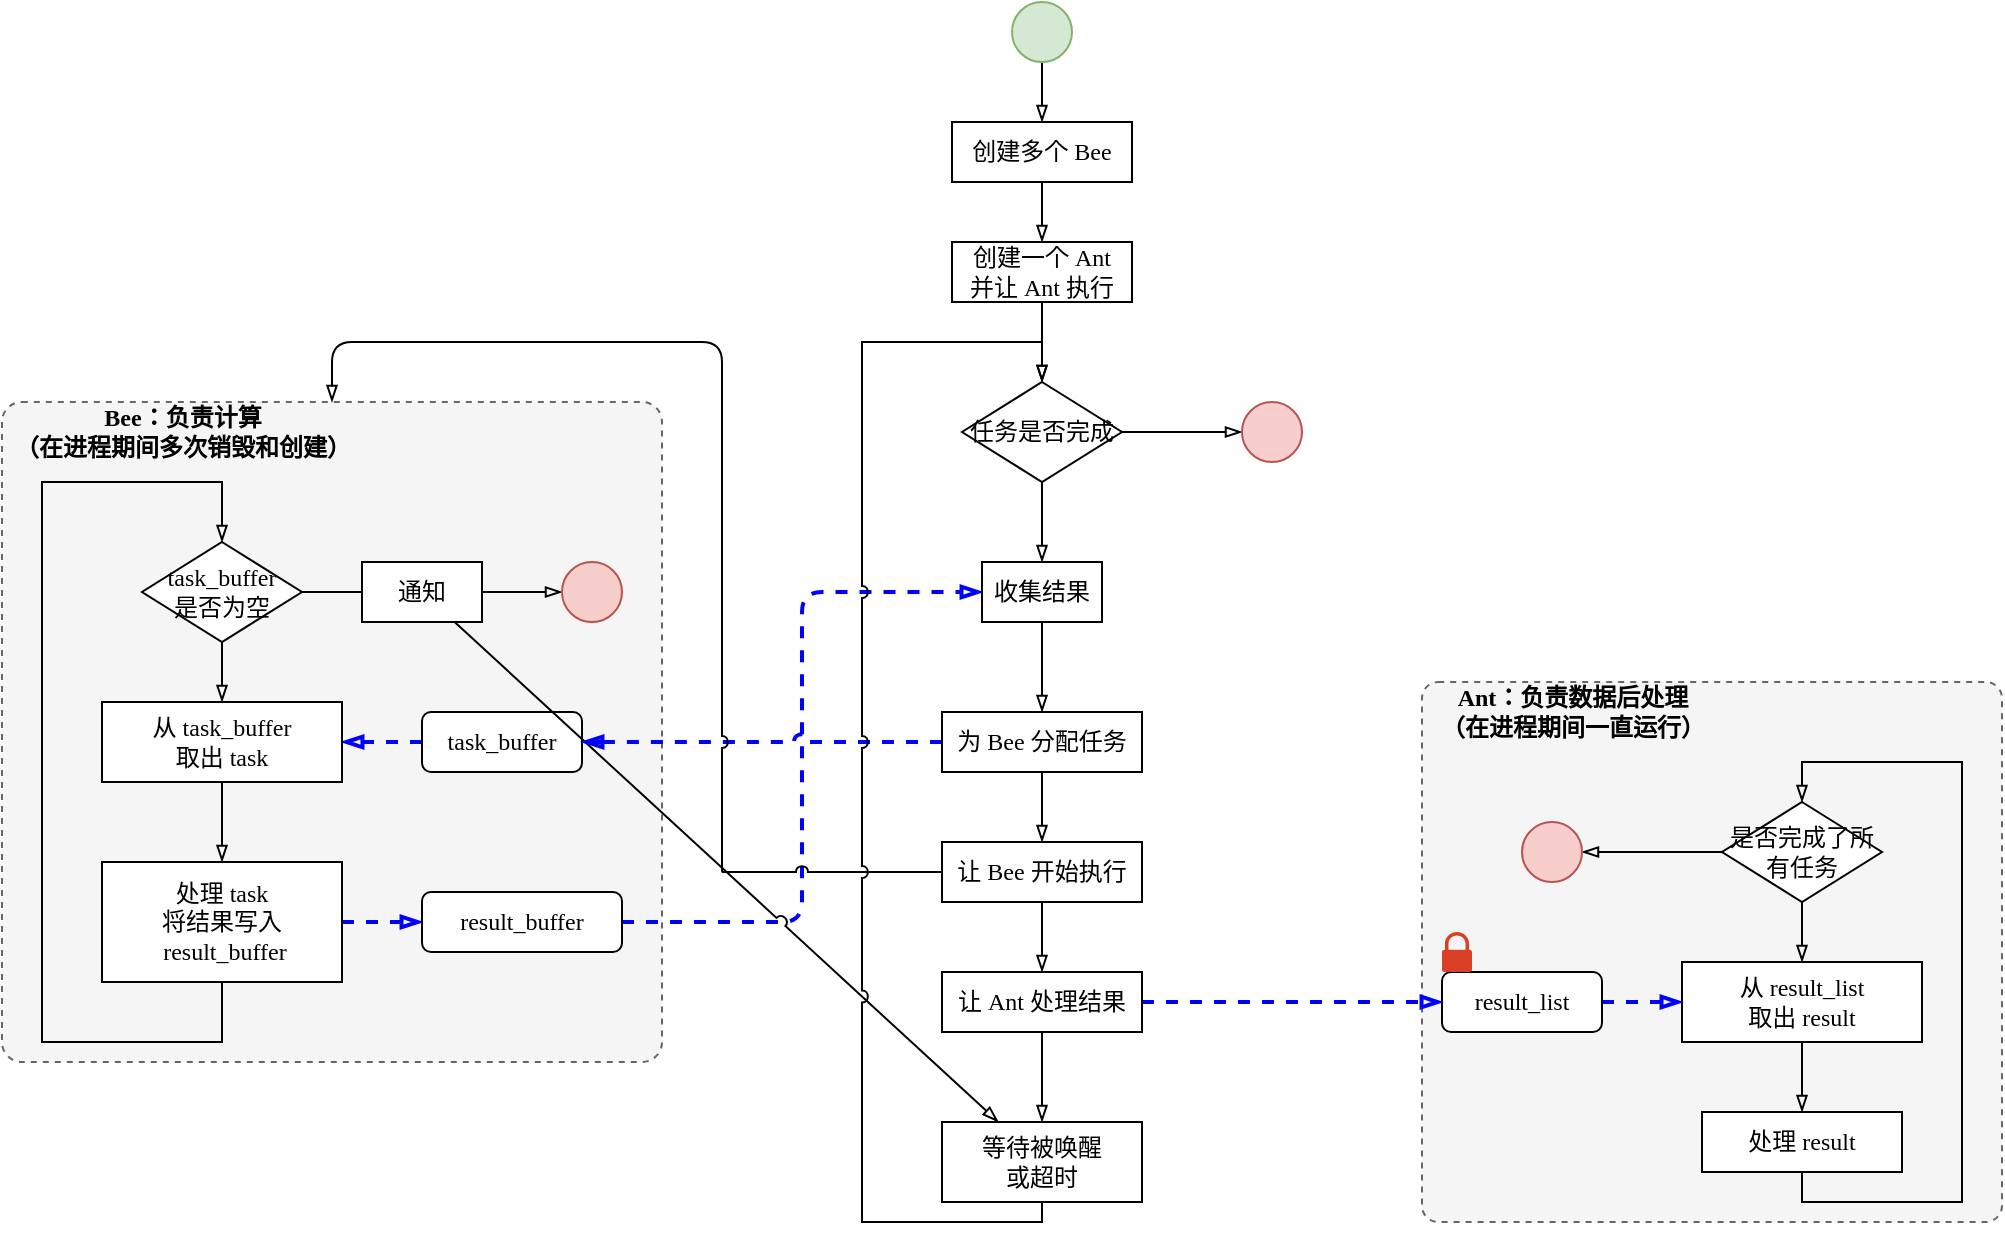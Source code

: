 <mxfile version="14.6.13" type="device"><diagram id="LY2zdYaZoBTxeYhMbpS_" name="第 1 页"><mxGraphModel dx="1236" dy="886" grid="0" gridSize="10" guides="1" tooltips="1" connect="1" arrows="1" fold="1" page="1" pageScale="1" pageWidth="1169" pageHeight="827" math="0" shadow="0"><root><mxCell id="0"/><mxCell id="1" parent="0"/><mxCell id="fw1WC7mZbGSoeRZPtio3-28" value="" style="rounded=1;whiteSpace=wrap;html=1;fontFamily=Consolas;dashed=1;arcSize=3;fillColor=#f5f5f5;strokeColor=#666666;fontColor=#333333;" vertex="1" parent="1"><mxGeometry x="795" y="449" width="290" height="270" as="geometry"/></mxCell><mxCell id="fw1WC7mZbGSoeRZPtio3-15" value="" style="rounded=1;whiteSpace=wrap;html=1;fontFamily=Consolas;dashed=1;arcSize=3;fillColor=#f5f5f5;strokeColor=#666666;fontColor=#333333;" vertex="1" parent="1"><mxGeometry x="85" y="309" width="330" height="330" as="geometry"/></mxCell><mxCell id="fw1WC7mZbGSoeRZPtio3-5" style="edgeStyle=orthogonalEdgeStyle;rounded=0;orthogonalLoop=1;jettySize=auto;html=1;fontFamily=Consolas;endArrow=blockThin;endFill=0;startArrow=none;" edge="1" parent="1" source="fw1WC7mZbGSoeRZPtio3-31" target="fw1WC7mZbGSoeRZPtio3-4"><mxGeometry relative="1" as="geometry"/></mxCell><mxCell id="fw1WC7mZbGSoeRZPtio3-8" style="edgeStyle=orthogonalEdgeStyle;rounded=0;orthogonalLoop=1;jettySize=auto;html=1;fontFamily=Consolas;endArrow=blockThin;endFill=0;" edge="1" parent="1" source="fw1WC7mZbGSoeRZPtio3-1" target="fw1WC7mZbGSoeRZPtio3-6"><mxGeometry relative="1" as="geometry"/></mxCell><mxCell id="fw1WC7mZbGSoeRZPtio3-1" value="task_buffer&lt;br&gt;是否为空" style="rhombus;whiteSpace=wrap;html=1;fontFamily=Consolas;" vertex="1" parent="1"><mxGeometry x="155" y="379" width="80" height="50" as="geometry"/></mxCell><mxCell id="fw1WC7mZbGSoeRZPtio3-2" value="&lt;b&gt;Bee：负责计算&lt;br&gt;（在进程期间多次销毁和创建）&lt;/b&gt;" style="text;html=1;align=center;verticalAlign=middle;resizable=0;points=[];autosize=1;strokeColor=none;fontFamily=Consolas;" vertex="1" parent="1"><mxGeometry x="85" y="309" width="180" height="30" as="geometry"/></mxCell><mxCell id="fw1WC7mZbGSoeRZPtio3-7" style="edgeStyle=orthogonalEdgeStyle;rounded=0;orthogonalLoop=1;jettySize=auto;html=1;fontFamily=Consolas;dashed=1;endArrow=blockThin;endFill=0;strokeColor=#0000FF;strokeWidth=2;" edge="1" parent="1" source="fw1WC7mZbGSoeRZPtio3-3" target="fw1WC7mZbGSoeRZPtio3-6"><mxGeometry relative="1" as="geometry"/></mxCell><mxCell id="fw1WC7mZbGSoeRZPtio3-3" value="task_buffer" style="rounded=1;whiteSpace=wrap;html=1;fontFamily=Consolas;" vertex="1" parent="1"><mxGeometry x="295" y="464" width="80" height="30" as="geometry"/></mxCell><mxCell id="fw1WC7mZbGSoeRZPtio3-4" value="" style="ellipse;whiteSpace=wrap;html=1;aspect=fixed;fontFamily=Consolas;fillColor=#f8cecc;strokeColor=#b85450;" vertex="1" parent="1"><mxGeometry x="365" y="389" width="30" height="30" as="geometry"/></mxCell><mxCell id="fw1WC7mZbGSoeRZPtio3-10" value="" style="edgeStyle=orthogonalEdgeStyle;rounded=0;orthogonalLoop=1;jettySize=auto;html=1;fontFamily=Consolas;endArrow=blockThin;endFill=0;" edge="1" parent="1" source="fw1WC7mZbGSoeRZPtio3-6" target="fw1WC7mZbGSoeRZPtio3-9"><mxGeometry relative="1" as="geometry"/></mxCell><mxCell id="fw1WC7mZbGSoeRZPtio3-6" value="从 task_buffer&lt;br&gt;取出 task" style="rounded=0;whiteSpace=wrap;html=1;fontFamily=Consolas;" vertex="1" parent="1"><mxGeometry x="135" y="459" width="120" height="40" as="geometry"/></mxCell><mxCell id="fw1WC7mZbGSoeRZPtio3-12" style="edgeStyle=orthogonalEdgeStyle;rounded=0;orthogonalLoop=1;jettySize=auto;html=1;dashed=1;fontFamily=Consolas;endArrow=blockThin;endFill=0;strokeColor=#0000FF;strokeWidth=2;" edge="1" parent="1" source="fw1WC7mZbGSoeRZPtio3-9" target="fw1WC7mZbGSoeRZPtio3-11"><mxGeometry relative="1" as="geometry"/></mxCell><mxCell id="fw1WC7mZbGSoeRZPtio3-13" style="edgeStyle=orthogonalEdgeStyle;rounded=0;orthogonalLoop=1;jettySize=auto;html=1;entryX=0.5;entryY=0;entryDx=0;entryDy=0;fontFamily=Consolas;endArrow=blockThin;endFill=0;exitX=0.5;exitY=1;exitDx=0;exitDy=0;" edge="1" parent="1" source="fw1WC7mZbGSoeRZPtio3-9" target="fw1WC7mZbGSoeRZPtio3-1"><mxGeometry relative="1" as="geometry"><Array as="points"><mxPoint x="195" y="629"/><mxPoint x="105" y="629"/><mxPoint x="105" y="349"/><mxPoint x="195" y="349"/></Array></mxGeometry></mxCell><mxCell id="fw1WC7mZbGSoeRZPtio3-9" value="处理 task&lt;br&gt;将结果写入&lt;br&gt;&amp;nbsp;result_buffer" style="rounded=0;whiteSpace=wrap;html=1;fontFamily=Consolas;" vertex="1" parent="1"><mxGeometry x="135" y="539" width="120" height="60" as="geometry"/></mxCell><mxCell id="fw1WC7mZbGSoeRZPtio3-37" style="edgeStyle=orthogonalEdgeStyle;rounded=1;orthogonalLoop=1;jettySize=auto;html=1;entryX=0;entryY=0.5;entryDx=0;entryDy=0;fontFamily=Consolas;endArrow=blockThin;endFill=0;dashed=1;jumpStyle=arc;strokeColor=#0000FF;strokeWidth=2;" edge="1" parent="1" source="fw1WC7mZbGSoeRZPtio3-11" target="fw1WC7mZbGSoeRZPtio3-36"><mxGeometry relative="1" as="geometry"/></mxCell><mxCell id="fw1WC7mZbGSoeRZPtio3-11" value="result_buffer" style="rounded=1;whiteSpace=wrap;html=1;fontFamily=Consolas;" vertex="1" parent="1"><mxGeometry x="295" y="554" width="100" height="30" as="geometry"/></mxCell><mxCell id="fw1WC7mZbGSoeRZPtio3-19" style="edgeStyle=orthogonalEdgeStyle;rounded=0;orthogonalLoop=1;jettySize=auto;html=1;fontFamily=Consolas;endArrow=blockThin;endFill=0;" edge="1" parent="1" source="fw1WC7mZbGSoeRZPtio3-16" target="fw1WC7mZbGSoeRZPtio3-18"><mxGeometry relative="1" as="geometry"/></mxCell><mxCell id="fw1WC7mZbGSoeRZPtio3-21" style="edgeStyle=orthogonalEdgeStyle;rounded=0;orthogonalLoop=1;jettySize=auto;html=1;exitX=0.5;exitY=1;exitDx=0;exitDy=0;entryX=0.5;entryY=0;entryDx=0;entryDy=0;fontFamily=Consolas;endArrow=blockThin;endFill=0;" edge="1" parent="1" source="fw1WC7mZbGSoeRZPtio3-16" target="fw1WC7mZbGSoeRZPtio3-20"><mxGeometry relative="1" as="geometry"/></mxCell><mxCell id="fw1WC7mZbGSoeRZPtio3-16" value="是否完成了所有任务" style="rhombus;whiteSpace=wrap;html=1;fontFamily=Consolas;" vertex="1" parent="1"><mxGeometry x="945" y="509" width="80" height="50" as="geometry"/></mxCell><mxCell id="fw1WC7mZbGSoeRZPtio3-18" value="" style="ellipse;whiteSpace=wrap;html=1;aspect=fixed;fontFamily=Consolas;fillColor=#f8cecc;strokeColor=#b85450;" vertex="1" parent="1"><mxGeometry x="845" y="519" width="30" height="30" as="geometry"/></mxCell><mxCell id="fw1WC7mZbGSoeRZPtio3-26" style="edgeStyle=orthogonalEdgeStyle;rounded=0;orthogonalLoop=1;jettySize=auto;html=1;fontFamily=Consolas;endArrow=blockThin;endFill=0;" edge="1" parent="1" source="fw1WC7mZbGSoeRZPtio3-20" target="fw1WC7mZbGSoeRZPtio3-25"><mxGeometry relative="1" as="geometry"/></mxCell><mxCell id="fw1WC7mZbGSoeRZPtio3-20" value="从 result_list&lt;br&gt;取出 result" style="rounded=0;whiteSpace=wrap;html=1;fontFamily=Consolas;" vertex="1" parent="1"><mxGeometry x="925" y="589" width="120" height="40" as="geometry"/></mxCell><mxCell id="fw1WC7mZbGSoeRZPtio3-23" style="edgeStyle=orthogonalEdgeStyle;rounded=0;orthogonalLoop=1;jettySize=auto;html=1;entryX=0;entryY=0.5;entryDx=0;entryDy=0;fontFamily=Consolas;endArrow=blockThin;endFill=0;dashed=1;strokeColor=#0000FF;strokeWidth=2;" edge="1" parent="1" source="fw1WC7mZbGSoeRZPtio3-22" target="fw1WC7mZbGSoeRZPtio3-20"><mxGeometry relative="1" as="geometry"/></mxCell><mxCell id="fw1WC7mZbGSoeRZPtio3-22" value="result_list" style="rounded=1;whiteSpace=wrap;html=1;fontFamily=Consolas;" vertex="1" parent="1"><mxGeometry x="805" y="594" width="80" height="30" as="geometry"/></mxCell><mxCell id="fw1WC7mZbGSoeRZPtio3-27" style="edgeStyle=orthogonalEdgeStyle;rounded=0;orthogonalLoop=1;jettySize=auto;html=1;entryX=0.5;entryY=0;entryDx=0;entryDy=0;fontFamily=Consolas;endArrow=blockThin;endFill=0;exitX=0.5;exitY=1;exitDx=0;exitDy=0;" edge="1" parent="1" source="fw1WC7mZbGSoeRZPtio3-25" target="fw1WC7mZbGSoeRZPtio3-16"><mxGeometry relative="1" as="geometry"><Array as="points"><mxPoint x="985" y="709"/><mxPoint x="1065" y="709"/><mxPoint x="1065" y="489"/><mxPoint x="985" y="489"/></Array></mxGeometry></mxCell><mxCell id="fw1WC7mZbGSoeRZPtio3-25" value="处理 result" style="rounded=0;whiteSpace=wrap;html=1;fontFamily=Consolas;" vertex="1" parent="1"><mxGeometry x="935" y="664" width="100" height="30" as="geometry"/></mxCell><mxCell id="fw1WC7mZbGSoeRZPtio3-29" value="&lt;b&gt;Ant：负责数据后处理&lt;br&gt;（在进程期间一直运行）&lt;/b&gt;" style="text;html=1;align=center;verticalAlign=middle;resizable=0;points=[];autosize=1;strokeColor=none;fontFamily=Consolas;" vertex="1" parent="1"><mxGeometry x="795" y="449" width="150" height="30" as="geometry"/></mxCell><mxCell id="fw1WC7mZbGSoeRZPtio3-30" value="" style="pointerEvents=1;shadow=0;dashed=0;html=1;strokeColor=none;labelPosition=center;verticalLabelPosition=bottom;verticalAlign=top;outlineConnect=0;align=center;shape=mxgraph.office.security.lock_protected;fillColor=#DA4026;rounded=1;fontFamily=Consolas;" vertex="1" parent="1"><mxGeometry x="805" y="574" width="15" height="20" as="geometry"/></mxCell><mxCell id="fw1WC7mZbGSoeRZPtio3-58" style="rounded=0;jumpStyle=arc;orthogonalLoop=1;jettySize=auto;html=1;fontFamily=Consolas;endArrow=blockThin;endFill=0;strokeColor=#000000;strokeWidth=1;" edge="1" parent="1" source="fw1WC7mZbGSoeRZPtio3-31" target="fw1WC7mZbGSoeRZPtio3-47"><mxGeometry relative="1" as="geometry"/></mxCell><mxCell id="fw1WC7mZbGSoeRZPtio3-31" value="通知" style="rounded=0;whiteSpace=wrap;html=1;fontFamily=Consolas;" vertex="1" parent="1"><mxGeometry x="265" y="389" width="60" height="30" as="geometry"/></mxCell><mxCell id="fw1WC7mZbGSoeRZPtio3-32" value="" style="edgeStyle=orthogonalEdgeStyle;rounded=0;orthogonalLoop=1;jettySize=auto;html=1;fontFamily=Consolas;endArrow=none;endFill=0;" edge="1" parent="1" source="fw1WC7mZbGSoeRZPtio3-1" target="fw1WC7mZbGSoeRZPtio3-31"><mxGeometry relative="1" as="geometry"><mxPoint x="235" y="404" as="sourcePoint"/><mxPoint x="365" y="404" as="targetPoint"/></mxGeometry></mxCell><mxCell id="fw1WC7mZbGSoeRZPtio3-35" style="edgeStyle=orthogonalEdgeStyle;rounded=0;orthogonalLoop=1;jettySize=auto;html=1;fontFamily=Consolas;endArrow=blockThin;endFill=0;" edge="1" parent="1" source="fw1WC7mZbGSoeRZPtio3-33" target="fw1WC7mZbGSoeRZPtio3-34"><mxGeometry relative="1" as="geometry"/></mxCell><mxCell id="fw1WC7mZbGSoeRZPtio3-38" style="edgeStyle=orthogonalEdgeStyle;rounded=0;orthogonalLoop=1;jettySize=auto;html=1;fontFamily=Consolas;endArrow=blockThin;endFill=0;" edge="1" parent="1" source="fw1WC7mZbGSoeRZPtio3-33" target="fw1WC7mZbGSoeRZPtio3-36"><mxGeometry relative="1" as="geometry"/></mxCell><mxCell id="fw1WC7mZbGSoeRZPtio3-33" value="任务是否完成" style="rhombus;whiteSpace=wrap;html=1;fontFamily=Consolas;" vertex="1" parent="1"><mxGeometry x="565" y="299" width="80" height="50" as="geometry"/></mxCell><mxCell id="fw1WC7mZbGSoeRZPtio3-34" value="" style="ellipse;whiteSpace=wrap;html=1;aspect=fixed;fontFamily=Consolas;fillColor=#f8cecc;strokeColor=#b85450;" vertex="1" parent="1"><mxGeometry x="705" y="309" width="30" height="30" as="geometry"/></mxCell><mxCell id="fw1WC7mZbGSoeRZPtio3-41" style="edgeStyle=orthogonalEdgeStyle;rounded=0;jumpStyle=arc;orthogonalLoop=1;jettySize=auto;html=1;entryX=0.5;entryY=0;entryDx=0;entryDy=0;fontFamily=Consolas;endArrow=blockThin;endFill=0;" edge="1" parent="1" source="fw1WC7mZbGSoeRZPtio3-36" target="fw1WC7mZbGSoeRZPtio3-39"><mxGeometry relative="1" as="geometry"/></mxCell><mxCell id="fw1WC7mZbGSoeRZPtio3-36" value="收集结果" style="rounded=0;whiteSpace=wrap;html=1;fontFamily=Consolas;" vertex="1" parent="1"><mxGeometry x="575" y="389" width="60" height="30" as="geometry"/></mxCell><mxCell id="fw1WC7mZbGSoeRZPtio3-40" style="edgeStyle=orthogonalEdgeStyle;rounded=1;orthogonalLoop=1;jettySize=auto;html=1;entryX=1;entryY=0.5;entryDx=0;entryDy=0;fontFamily=Consolas;endArrow=blockThin;endFill=0;dashed=1;jumpStyle=arc;strokeColor=#0000FF;strokeWidth=2;" edge="1" parent="1" source="fw1WC7mZbGSoeRZPtio3-39" target="fw1WC7mZbGSoeRZPtio3-3"><mxGeometry relative="1" as="geometry"/></mxCell><mxCell id="fw1WC7mZbGSoeRZPtio3-43" style="edgeStyle=orthogonalEdgeStyle;rounded=0;jumpStyle=arc;orthogonalLoop=1;jettySize=auto;html=1;fontFamily=Consolas;endArrow=blockThin;endFill=0;" edge="1" parent="1" source="fw1WC7mZbGSoeRZPtio3-39" target="fw1WC7mZbGSoeRZPtio3-42"><mxGeometry relative="1" as="geometry"/></mxCell><mxCell id="fw1WC7mZbGSoeRZPtio3-39" value="为 Bee 分配任务" style="rounded=0;whiteSpace=wrap;html=1;fontFamily=Consolas;" vertex="1" parent="1"><mxGeometry x="555" y="464" width="100" height="30" as="geometry"/></mxCell><mxCell id="fw1WC7mZbGSoeRZPtio3-45" style="edgeStyle=orthogonalEdgeStyle;rounded=0;jumpStyle=arc;orthogonalLoop=1;jettySize=auto;html=1;entryX=0.5;entryY=0;entryDx=0;entryDy=0;fontFamily=Consolas;endArrow=blockThin;endFill=0;" edge="1" parent="1" source="fw1WC7mZbGSoeRZPtio3-42" target="fw1WC7mZbGSoeRZPtio3-44"><mxGeometry relative="1" as="geometry"/></mxCell><mxCell id="fw1WC7mZbGSoeRZPtio3-50" style="edgeStyle=orthogonalEdgeStyle;rounded=1;jumpStyle=arc;orthogonalLoop=1;jettySize=auto;html=1;fontFamily=Consolas;endArrow=blockThin;endFill=0;entryX=0.5;entryY=0;entryDx=0;entryDy=0;" edge="1" parent="1" source="fw1WC7mZbGSoeRZPtio3-42" target="fw1WC7mZbGSoeRZPtio3-15"><mxGeometry relative="1" as="geometry"><mxPoint x="275" y="289" as="targetPoint"/><Array as="points"><mxPoint x="445" y="544"/><mxPoint x="445" y="279"/><mxPoint x="250" y="279"/></Array></mxGeometry></mxCell><mxCell id="fw1WC7mZbGSoeRZPtio3-42" value="让 Bee 开始执行" style="rounded=0;whiteSpace=wrap;html=1;fontFamily=Consolas;" vertex="1" parent="1"><mxGeometry x="555" y="529" width="100" height="30" as="geometry"/></mxCell><mxCell id="fw1WC7mZbGSoeRZPtio3-46" style="edgeStyle=orthogonalEdgeStyle;rounded=1;jumpStyle=arc;orthogonalLoop=1;jettySize=auto;html=1;entryX=0;entryY=0.5;entryDx=0;entryDy=0;fontFamily=Consolas;endArrow=blockThin;endFill=0;strokeColor=#0000FF;strokeWidth=2;dashed=1;" edge="1" parent="1" source="fw1WC7mZbGSoeRZPtio3-44" target="fw1WC7mZbGSoeRZPtio3-22"><mxGeometry relative="1" as="geometry"/></mxCell><mxCell id="fw1WC7mZbGSoeRZPtio3-48" style="edgeStyle=orthogonalEdgeStyle;rounded=0;jumpStyle=arc;orthogonalLoop=1;jettySize=auto;html=1;entryX=0.5;entryY=0;entryDx=0;entryDy=0;fontFamily=Consolas;endArrow=blockThin;endFill=0;" edge="1" parent="1" source="fw1WC7mZbGSoeRZPtio3-44" target="fw1WC7mZbGSoeRZPtio3-47"><mxGeometry relative="1" as="geometry"/></mxCell><mxCell id="fw1WC7mZbGSoeRZPtio3-44" value="让 Ant 处理结果" style="rounded=0;whiteSpace=wrap;html=1;fontFamily=Consolas;" vertex="1" parent="1"><mxGeometry x="555" y="594" width="100" height="30" as="geometry"/></mxCell><mxCell id="fw1WC7mZbGSoeRZPtio3-49" style="edgeStyle=orthogonalEdgeStyle;rounded=0;jumpStyle=arc;orthogonalLoop=1;jettySize=auto;html=1;entryX=0.5;entryY=0;entryDx=0;entryDy=0;fontFamily=Consolas;endArrow=blockThin;endFill=0;exitX=0.5;exitY=1;exitDx=0;exitDy=0;" edge="1" parent="1" source="fw1WC7mZbGSoeRZPtio3-47" target="fw1WC7mZbGSoeRZPtio3-33"><mxGeometry relative="1" as="geometry"><Array as="points"><mxPoint x="605" y="719"/><mxPoint x="515" y="719"/><mxPoint x="515" y="279"/><mxPoint x="605" y="279"/></Array></mxGeometry></mxCell><mxCell id="fw1WC7mZbGSoeRZPtio3-47" value="等待被唤醒&lt;br&gt;或超时" style="rounded=0;whiteSpace=wrap;html=1;fontFamily=Consolas;" vertex="1" parent="1"><mxGeometry x="555" y="669" width="100" height="40" as="geometry"/></mxCell><mxCell id="fw1WC7mZbGSoeRZPtio3-53" style="edgeStyle=orthogonalEdgeStyle;rounded=0;jumpStyle=arc;orthogonalLoop=1;jettySize=auto;html=1;entryX=0.5;entryY=0;entryDx=0;entryDy=0;fontFamily=Consolas;endArrow=blockThin;endFill=0;strokeWidth=1;" edge="1" parent="1" source="fw1WC7mZbGSoeRZPtio3-51" target="fw1WC7mZbGSoeRZPtio3-52"><mxGeometry relative="1" as="geometry"/></mxCell><mxCell id="fw1WC7mZbGSoeRZPtio3-51" value="创建多个 Bee" style="rounded=0;whiteSpace=wrap;html=1;fontFamily=Consolas;" vertex="1" parent="1"><mxGeometry x="560" y="169" width="90" height="30" as="geometry"/></mxCell><mxCell id="fw1WC7mZbGSoeRZPtio3-54" style="edgeStyle=orthogonalEdgeStyle;rounded=0;jumpStyle=arc;orthogonalLoop=1;jettySize=auto;html=1;exitX=0.5;exitY=1;exitDx=0;exitDy=0;entryX=0.5;entryY=0;entryDx=0;entryDy=0;fontFamily=Consolas;endArrow=blockThin;endFill=0;strokeColor=#000000;strokeWidth=1;" edge="1" parent="1" source="fw1WC7mZbGSoeRZPtio3-52" target="fw1WC7mZbGSoeRZPtio3-33"><mxGeometry relative="1" as="geometry"/></mxCell><mxCell id="fw1WC7mZbGSoeRZPtio3-52" value="创建一个 Ant&lt;br&gt;并让 Ant 执行" style="rounded=0;whiteSpace=wrap;html=1;fontFamily=Consolas;" vertex="1" parent="1"><mxGeometry x="560" y="229" width="90" height="30" as="geometry"/></mxCell><mxCell id="fw1WC7mZbGSoeRZPtio3-56" value="" style="edgeStyle=orthogonalEdgeStyle;rounded=0;jumpStyle=arc;orthogonalLoop=1;jettySize=auto;html=1;fontFamily=Consolas;endArrow=blockThin;endFill=0;strokeColor=#000000;strokeWidth=1;" edge="1" parent="1" source="fw1WC7mZbGSoeRZPtio3-55" target="fw1WC7mZbGSoeRZPtio3-51"><mxGeometry relative="1" as="geometry"/></mxCell><mxCell id="fw1WC7mZbGSoeRZPtio3-55" value="" style="ellipse;whiteSpace=wrap;html=1;aspect=fixed;fontFamily=Consolas;fillColor=#d5e8d4;strokeColor=#82b366;" vertex="1" parent="1"><mxGeometry x="590" y="109" width="30" height="30" as="geometry"/></mxCell></root></mxGraphModel></diagram></mxfile>